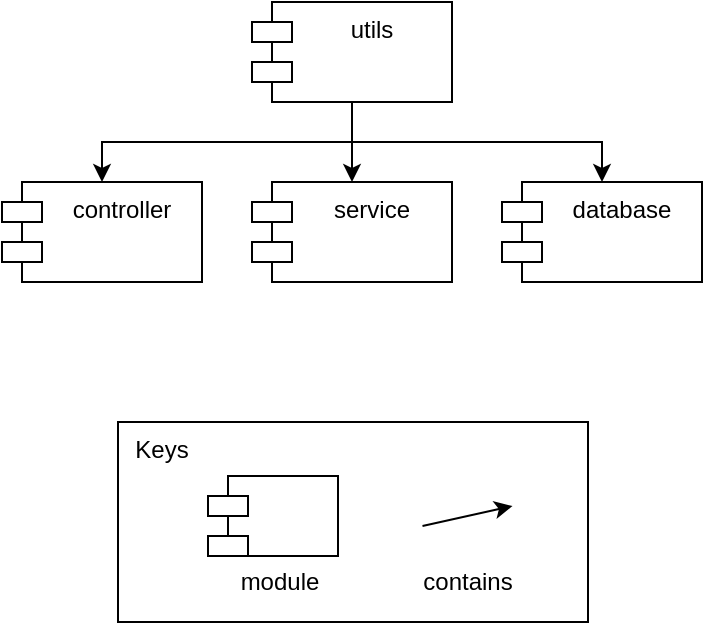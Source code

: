 <mxfile version="13.6.9" type="device"><diagram id="q_rdaJ3wpt2qKcetERRC" name="Page-1"><mxGraphModel dx="2272" dy="846" grid="1" gridSize="10" guides="1" tooltips="1" connect="1" arrows="1" fold="1" page="1" pageScale="1" pageWidth="850" pageHeight="1100" math="0" shadow="0"><root><mxCell id="0"/><mxCell id="1" parent="0"/><mxCell id="DisyJnruYYE6upY6ZusI-1" value="service" style="shape=module;align=left;spacingLeft=20;align=center;verticalAlign=top;" parent="1" vertex="1"><mxGeometry x="-475" y="570" width="100" height="50" as="geometry"/></mxCell><mxCell id="DisyJnruYYE6upY6ZusI-2" value="database" style="shape=module;align=left;spacingLeft=20;align=center;verticalAlign=top;" parent="1" vertex="1"><mxGeometry x="-350" y="570" width="100" height="50" as="geometry"/></mxCell><mxCell id="DisyJnruYYE6upY6ZusI-3" value="controller" style="shape=module;align=left;spacingLeft=20;align=center;verticalAlign=top;" parent="1" vertex="1"><mxGeometry x="-600" y="570" width="100" height="50" as="geometry"/></mxCell><mxCell id="DisyJnruYYE6upY6ZusI-4" style="edgeStyle=orthogonalEdgeStyle;rounded=0;orthogonalLoop=1;jettySize=auto;html=1;exitX=0.5;exitY=1;exitDx=0;exitDy=0;entryX=0.5;entryY=0;entryDx=0;entryDy=0;" parent="1" source="DisyJnruYYE6upY6ZusI-7" target="DisyJnruYYE6upY6ZusI-1" edge="1"><mxGeometry relative="1" as="geometry"/></mxCell><mxCell id="DisyJnruYYE6upY6ZusI-5" style="edgeStyle=orthogonalEdgeStyle;rounded=0;orthogonalLoop=1;jettySize=auto;html=1;exitX=0.5;exitY=1;exitDx=0;exitDy=0;entryX=0.5;entryY=0;entryDx=0;entryDy=0;" parent="1" source="DisyJnruYYE6upY6ZusI-7" target="DisyJnruYYE6upY6ZusI-3" edge="1"><mxGeometry relative="1" as="geometry"/></mxCell><mxCell id="DisyJnruYYE6upY6ZusI-6" style="edgeStyle=orthogonalEdgeStyle;rounded=0;orthogonalLoop=1;jettySize=auto;html=1;exitX=0.5;exitY=1;exitDx=0;exitDy=0;entryX=0.5;entryY=0;entryDx=0;entryDy=0;" parent="1" source="DisyJnruYYE6upY6ZusI-7" target="DisyJnruYYE6upY6ZusI-2" edge="1"><mxGeometry relative="1" as="geometry"/></mxCell><mxCell id="DisyJnruYYE6upY6ZusI-7" value="utils" style="shape=module;align=left;spacingLeft=20;align=center;verticalAlign=top;" parent="1" vertex="1"><mxGeometry x="-475" y="480" width="100" height="50" as="geometry"/></mxCell><mxCell id="IPlZNaA070PfR2_jLICU-1" value="" style="group" vertex="1" connectable="0" parent="1"><mxGeometry x="-542" y="690" width="235" height="100" as="geometry"/></mxCell><mxCell id="IPlZNaA070PfR2_jLICU-2" value="&amp;nbsp; Keys" style="rounded=0;whiteSpace=wrap;html=1;align=left;verticalAlign=top;" vertex="1" parent="IPlZNaA070PfR2_jLICU-1"><mxGeometry width="235" height="100" as="geometry"/></mxCell><mxCell id="IPlZNaA070PfR2_jLICU-3" value="" style="endArrow=classic;html=1;exitX=1;exitY=0.5;exitDx=0;exitDy=0;startArrow=none;startFill=0;endFill=1;" edge="1" parent="IPlZNaA070PfR2_jLICU-1"><mxGeometry width="50" height="50" relative="1" as="geometry"><mxPoint x="152.25" y="52" as="sourcePoint"/><mxPoint x="197.25" y="42" as="targetPoint"/></mxGeometry></mxCell><mxCell id="IPlZNaA070PfR2_jLICU-4" value="contains" style="text;html=1;strokeColor=none;fillColor=none;align=center;verticalAlign=middle;whiteSpace=wrap;rounded=0;" vertex="1" parent="IPlZNaA070PfR2_jLICU-1"><mxGeometry x="145" y="70" width="59.5" height="20" as="geometry"/></mxCell><mxCell id="IPlZNaA070PfR2_jLICU-5" value="" style="shape=module;align=left;spacingLeft=20;align=center;verticalAlign=top;" vertex="1" parent="IPlZNaA070PfR2_jLICU-1"><mxGeometry x="45" y="27" width="65" height="40" as="geometry"/></mxCell><mxCell id="IPlZNaA070PfR2_jLICU-6" value="module" style="text;html=1;strokeColor=none;fillColor=none;align=center;verticalAlign=middle;whiteSpace=wrap;rounded=0;" vertex="1" parent="IPlZNaA070PfR2_jLICU-1"><mxGeometry x="50.5" y="70" width="59.5" height="20" as="geometry"/></mxCell></root></mxGraphModel></diagram></mxfile>